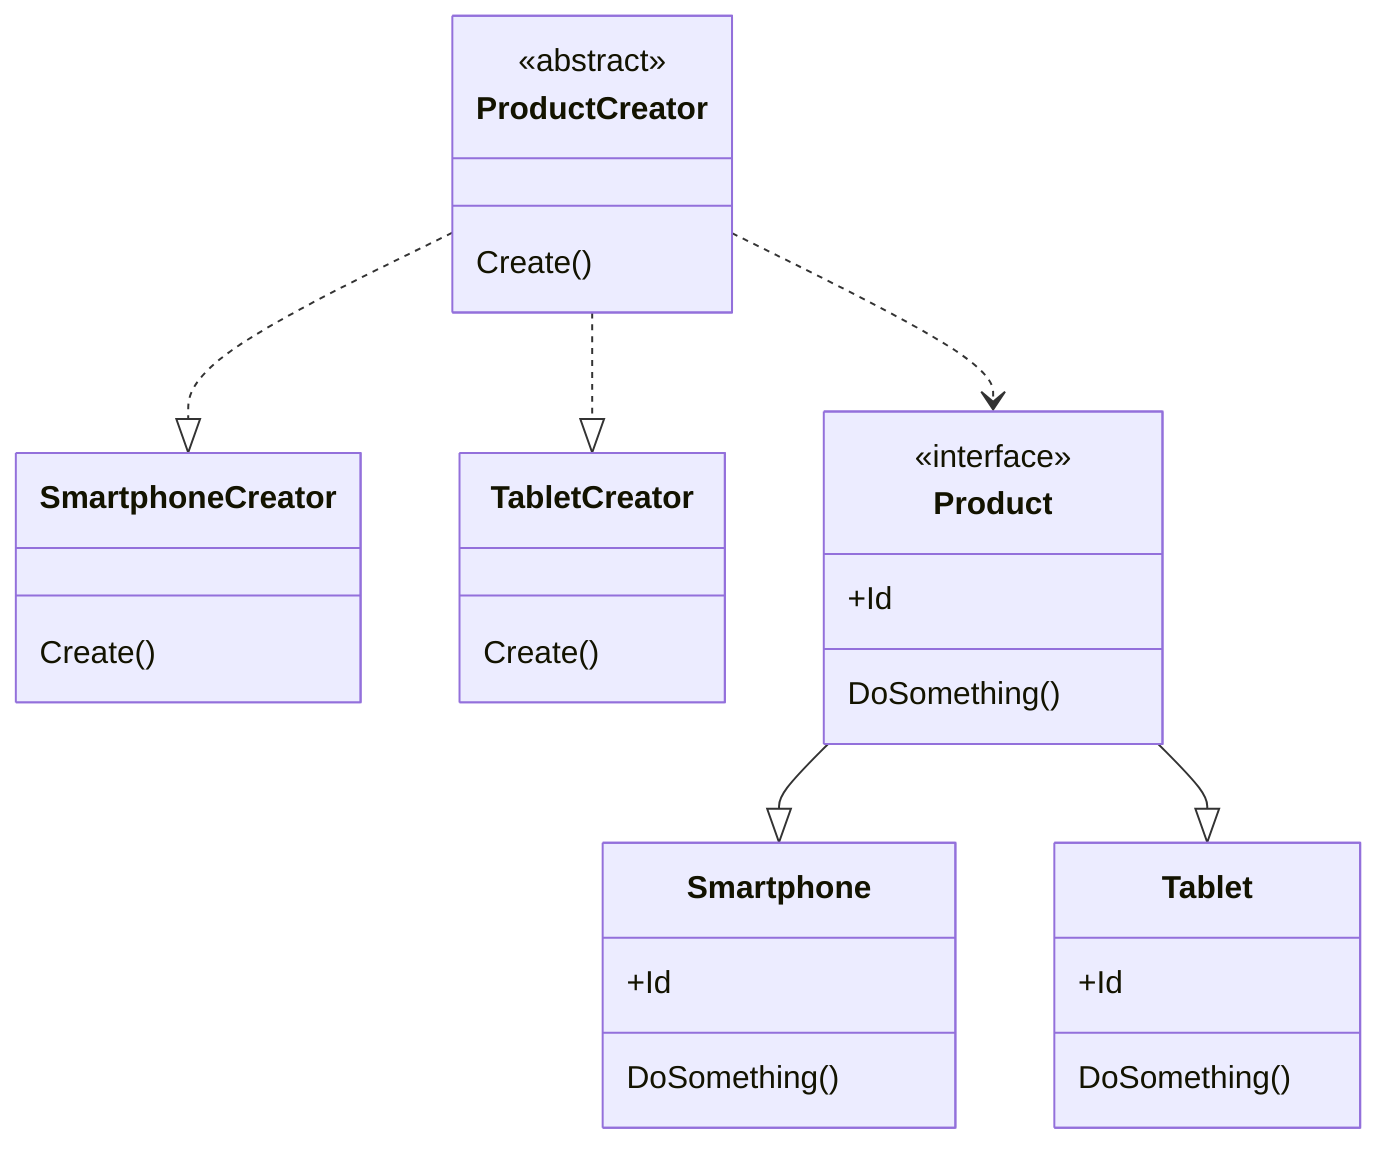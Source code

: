 classDiagram
ProductCreator..|>SmartphoneCreator
ProductCreator..|>TabletCreator
Product--|>Smartphone
Product--|>Tablet
ProductCreator..>Product
class Product{
    <<interface>>
+Id
DoSomething()
}
class Smartphone{
+Id
DoSomething()
}
class Tablet{
+Id
DoSomething()
}
class ProductCreator{
    <<abstract>>
Create()
}
class SmartphoneCreator{
Create()
}
class TabletCreator{
Create()
}